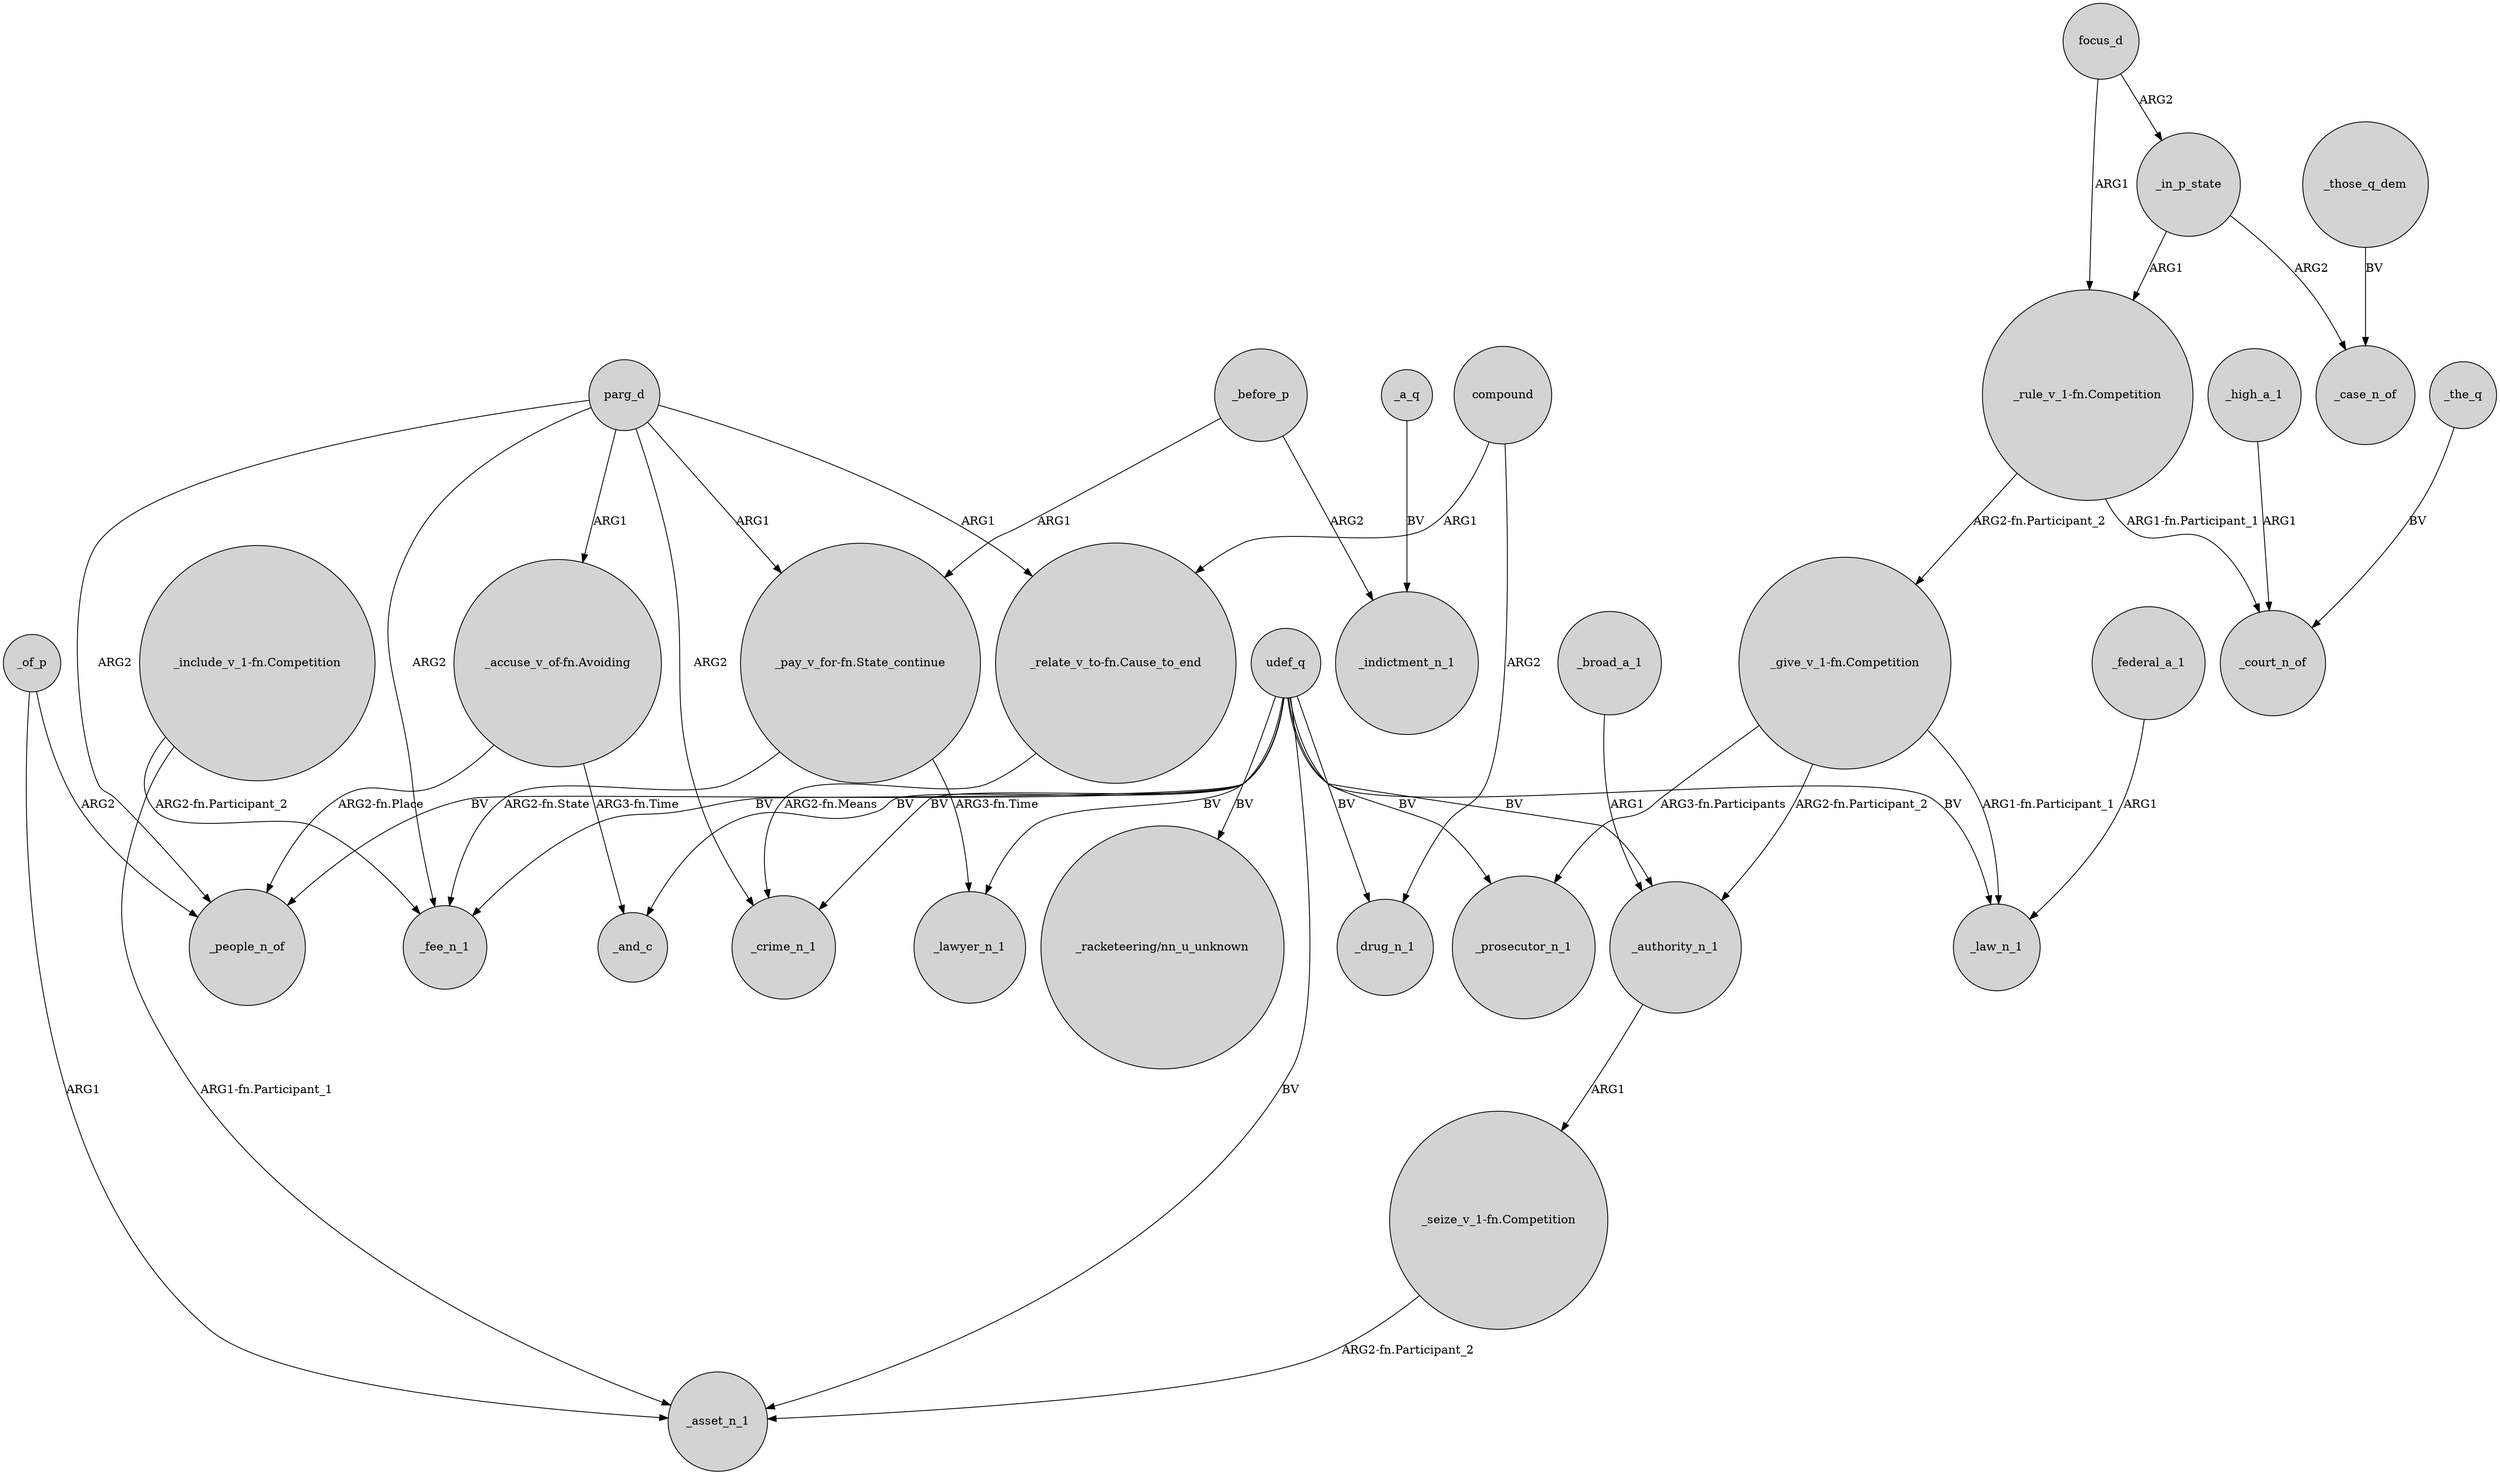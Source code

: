 digraph {
	node [shape=circle style=filled]
	udef_q -> _people_n_of [label=BV]
	focus_d -> _in_p_state [label=ARG2]
	udef_q -> _fee_n_1 [label=BV]
	udef_q -> _authority_n_1 [label=BV]
	"_rule_v_1-fn.Competition" -> _court_n_of [label="ARG1-fn.Participant_1"]
	_before_p -> _indictment_n_1 [label=ARG2]
	parg_d -> "_accuse_v_of-fn.Avoiding" [label=ARG1]
	compound -> "_relate_v_to-fn.Cause_to_end" [label=ARG1]
	udef_q -> _prosecutor_n_1 [label=BV]
	"_pay_v_for-fn.State_continue" -> _fee_n_1 [label="ARG2-fn.State"]
	"_include_v_1-fn.Competition" -> _asset_n_1 [label="ARG1-fn.Participant_1"]
	_of_p -> _asset_n_1 [label=ARG1]
	_in_p_state -> _case_n_of [label=ARG2]
	focus_d -> "_rule_v_1-fn.Competition" [label=ARG1]
	parg_d -> _people_n_of [label=ARG2]
	_authority_n_1 -> "_seize_v_1-fn.Competition" [label=ARG1]
	parg_d -> _crime_n_1 [label=ARG2]
	udef_q -> _crime_n_1 [label=BV]
	_of_p -> _people_n_of [label=ARG2]
	_in_p_state -> "_rule_v_1-fn.Competition" [label=ARG1]
	udef_q -> _and_c [label=BV]
	udef_q -> _asset_n_1 [label=BV]
	udef_q -> _drug_n_1 [label=BV]
	"_accuse_v_of-fn.Avoiding" -> _and_c [label="ARG3-fn.Time"]
	"_give_v_1-fn.Competition" -> _authority_n_1 [label="ARG2-fn.Participant_2"]
	"_seize_v_1-fn.Competition" -> _asset_n_1 [label="ARG2-fn.Participant_2"]
	"_rule_v_1-fn.Competition" -> "_give_v_1-fn.Competition" [label="ARG2-fn.Participant_2"]
	parg_d -> "_relate_v_to-fn.Cause_to_end" [label=ARG1]
	"_give_v_1-fn.Competition" -> _law_n_1 [label="ARG1-fn.Participant_1"]
	_before_p -> "_pay_v_for-fn.State_continue" [label=ARG1]
	"_include_v_1-fn.Competition" -> _fee_n_1 [label="ARG2-fn.Participant_2"]
	_a_q -> _indictment_n_1 [label=BV]
	_high_a_1 -> _court_n_of [label=ARG1]
	_broad_a_1 -> _authority_n_1 [label=ARG1]
	_those_q_dem -> _case_n_of [label=BV]
	_the_q -> _court_n_of [label=BV]
	"_relate_v_to-fn.Cause_to_end" -> _crime_n_1 [label="ARG2-fn.Means"]
	parg_d -> "_pay_v_for-fn.State_continue" [label=ARG1]
	udef_q -> _lawyer_n_1 [label=BV]
	"_pay_v_for-fn.State_continue" -> _lawyer_n_1 [label="ARG3-fn.Time"]
	"_give_v_1-fn.Competition" -> _prosecutor_n_1 [label="ARG3-fn.Participants"]
	udef_q -> _law_n_1 [label=BV]
	"_accuse_v_of-fn.Avoiding" -> _people_n_of [label="ARG2-fn.Place"]
	udef_q -> "_racketeering/nn_u_unknown" [label=BV]
	_federal_a_1 -> _law_n_1 [label=ARG1]
	parg_d -> _fee_n_1 [label=ARG2]
	compound -> _drug_n_1 [label=ARG2]
}
